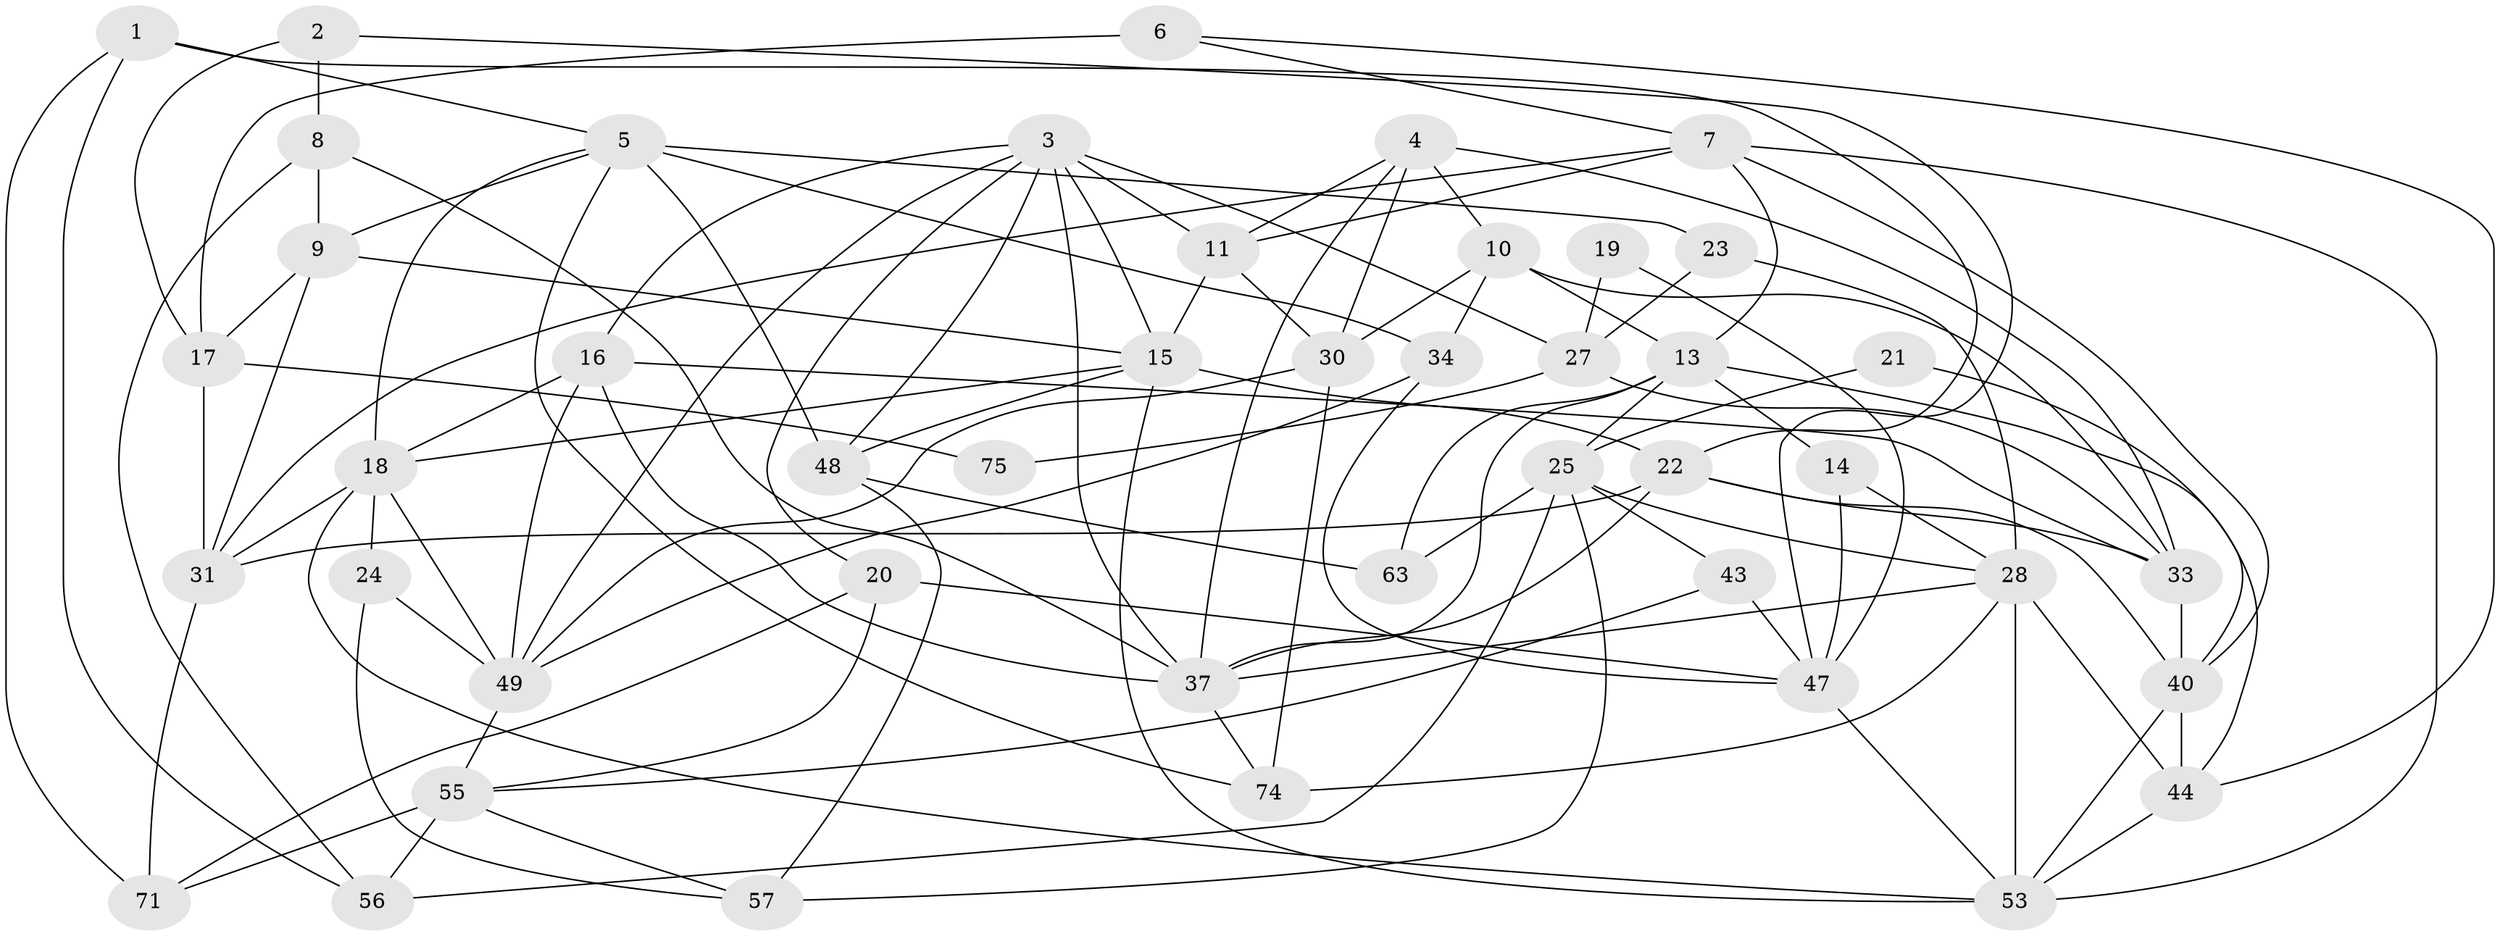 // Generated by graph-tools (version 1.1) at 2025/52/02/27/25 19:52:02]
// undirected, 45 vertices, 112 edges
graph export_dot {
graph [start="1"]
  node [color=gray90,style=filled];
  1 [super="+46"];
  2 [super="+70"];
  3 [super="+68"];
  4 [super="+45"];
  5 [super="+26"];
  6;
  7;
  8 [super="+64"];
  9 [super="+12"];
  10 [super="+41"];
  11 [super="+54"];
  13 [super="+52"];
  14;
  15 [super="+35"];
  16 [super="+29"];
  17 [super="+36"];
  18 [super="+66"];
  19;
  20;
  21;
  22 [super="+67"];
  23;
  24;
  25 [super="+50"];
  27 [super="+32"];
  28 [super="+69"];
  30;
  31 [super="+39"];
  33 [super="+38"];
  34 [super="+73"];
  37 [super="+42"];
  40 [super="+60"];
  43;
  44;
  47 [super="+51"];
  48 [super="+65"];
  49 [super="+61"];
  53 [super="+72"];
  55 [super="+62"];
  56 [super="+59"];
  57 [super="+58"];
  63;
  71;
  74;
  75;
  1 -- 22;
  1 -- 56;
  1 -- 71;
  1 -- 5;
  2 -- 17;
  2 -- 47;
  2 -- 8;
  3 -- 49;
  3 -- 11;
  3 -- 48;
  3 -- 37;
  3 -- 20;
  3 -- 15;
  3 -- 16;
  3 -- 27;
  4 -- 37;
  4 -- 33;
  4 -- 30 [weight=2];
  4 -- 10;
  4 -- 11;
  5 -- 74;
  5 -- 9;
  5 -- 23;
  5 -- 18;
  5 -- 34 [weight=2];
  5 -- 48;
  6 -- 44;
  6 -- 7;
  6 -- 17 [weight=2];
  7 -- 11;
  7 -- 40;
  7 -- 13;
  7 -- 53;
  7 -- 31;
  8 -- 37 [weight=2];
  8 -- 9 [weight=2];
  8 -- 56;
  9 -- 17;
  9 -- 15;
  9 -- 31;
  10 -- 13;
  10 -- 33;
  10 -- 30;
  10 -- 34;
  11 -- 30;
  11 -- 15;
  13 -- 44;
  13 -- 63;
  13 -- 25;
  13 -- 14;
  13 -- 37;
  14 -- 28;
  14 -- 47;
  15 -- 18;
  15 -- 53;
  15 -- 22;
  15 -- 48;
  16 -- 33;
  16 -- 49;
  16 -- 18;
  16 -- 37;
  17 -- 75;
  17 -- 31;
  18 -- 31 [weight=2];
  18 -- 24;
  18 -- 53;
  18 -- 49;
  19 -- 47;
  19 -- 27;
  20 -- 55;
  20 -- 47;
  20 -- 71;
  21 -- 40;
  21 -- 25;
  22 -- 40;
  22 -- 33;
  22 -- 37;
  22 -- 31;
  23 -- 28;
  23 -- 27;
  24 -- 57;
  24 -- 49;
  25 -- 63;
  25 -- 43;
  25 -- 28;
  25 -- 57;
  25 -- 56;
  27 -- 33;
  27 -- 75;
  28 -- 74;
  28 -- 53;
  28 -- 44;
  28 -- 37;
  30 -- 49;
  30 -- 74;
  31 -- 71;
  33 -- 40;
  34 -- 47;
  34 -- 49;
  37 -- 74;
  40 -- 53;
  40 -- 44;
  43 -- 47;
  43 -- 55;
  44 -- 53;
  47 -- 53;
  48 -- 63;
  48 -- 57;
  49 -- 55;
  55 -- 56;
  55 -- 71;
  55 -- 57;
}
